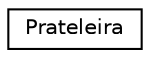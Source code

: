 digraph "Graphical Class Hierarchy"
{
 // LATEX_PDF_SIZE
  edge [fontname="Helvetica",fontsize="10",labelfontname="Helvetica",labelfontsize="10"];
  node [fontname="Helvetica",fontsize="10",shape=record];
  rankdir="LR";
  Node0 [label="Prateleira",height=0.2,width=0.4,color="black", fillcolor="white", style="filled",URL="$classPrateleira.html",tooltip="Classe Prateleira."];
}
